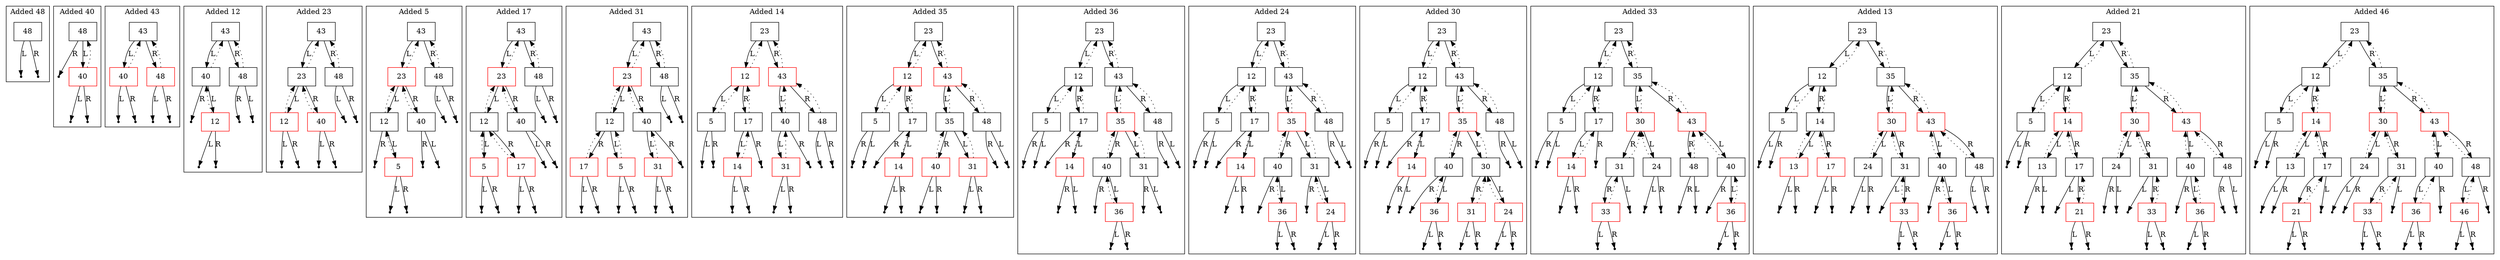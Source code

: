 digraph {
subgraph "cluster_Added 48_count_1"{
label ="Added 48";
"cluster_Added 48_count_1_data_48"[shape=record color=black label="{48}"];
"cluster_Added 48_count_1_data_48_leftNull" [label=Null shape=point color=black];
"cluster_Added 48_count_1_data_48_rightNull" [label=Null shape=point color=black];

"cluster_Added 48_count_1_data_48" -> "cluster_Added 48_count_1_data_48_leftNull"[label=L];
"cluster_Added 48_count_1_data_48" -> "cluster_Added 48_count_1_data_48_rightNull"[label=R];

}
subgraph "cluster_Added 40_count_2"{
label ="Added 40";
"cluster_Added 40_count_2_data_48"[shape=record color=black label="{48}"];
"cluster_Added 40_count_2_data_48_rightNull" [label=Null shape=point color=black];
"cluster_Added 40_count_2_data_40"[shape=record color=red label="{40}"];
"cluster_Added 40_count_2_data_40_leftNull" [label=Null shape=point color=black];
"cluster_Added 40_count_2_data_40_rightNull" [label=Null shape=point color=black];

"cluster_Added 40_count_2_data_48" -> "cluster_Added 40_count_2_data_40"[label=L];
"cluster_Added 40_count_2_data_48" -> "cluster_Added 40_count_2_data_48_rightNull"[label=R];
"cluster_Added 40_count_2_data_40" -> "cluster_Added 40_count_2_data_48"[style=dotted];
"cluster_Added 40_count_2_data_40" -> "cluster_Added 40_count_2_data_40_leftNull"[label=L];
"cluster_Added 40_count_2_data_40" -> "cluster_Added 40_count_2_data_40_rightNull"[label=R];

}
subgraph "cluster_Added 43_count_3"{
label ="Added 43";
"cluster_Added 43_count_3_data_43"[shape=record color=black label="{43}"];
"cluster_Added 43_count_3_data_40"[shape=record color=red label="{40}"];
"cluster_Added 43_count_3_data_40_leftNull" [label=Null shape=point color=black];
"cluster_Added 43_count_3_data_40_rightNull" [label=Null shape=point color=black];
"cluster_Added 43_count_3_data_48"[shape=record color=red label="{48}"];
"cluster_Added 43_count_3_data_48_leftNull" [label=Null shape=point color=black];
"cluster_Added 43_count_3_data_48_rightNull" [label=Null shape=point color=black];

"cluster_Added 43_count_3_data_43" -> "cluster_Added 43_count_3_data_40"[label=L];
"cluster_Added 43_count_3_data_43" -> "cluster_Added 43_count_3_data_48"[label=R];
"cluster_Added 43_count_3_data_40" -> "cluster_Added 43_count_3_data_43"[style=dotted];
"cluster_Added 43_count_3_data_40" -> "cluster_Added 43_count_3_data_40_leftNull"[label=L];
"cluster_Added 43_count_3_data_40" -> "cluster_Added 43_count_3_data_40_rightNull"[label=R];
"cluster_Added 43_count_3_data_48" -> "cluster_Added 43_count_3_data_43"[style=dotted];
"cluster_Added 43_count_3_data_48" -> "cluster_Added 43_count_3_data_48_leftNull"[label=L];
"cluster_Added 43_count_3_data_48" -> "cluster_Added 43_count_3_data_48_rightNull"[label=R];

}
subgraph "cluster_Added 12_count_4"{
label ="Added 12";
"cluster_Added 12_count_4_data_43"[shape=record color=black label="{43}"];
"cluster_Added 12_count_4_data_40"[shape=record color=black label="{40}"];
"cluster_Added 12_count_4_data_40_rightNull" [label=Null shape=point color=black];
"cluster_Added 12_count_4_data_12"[shape=record color=red label="{12}"];
"cluster_Added 12_count_4_data_12_leftNull" [label=Null shape=point color=black];
"cluster_Added 12_count_4_data_12_rightNull" [label=Null shape=point color=black];
"cluster_Added 12_count_4_data_48"[shape=record color=black label="{48}"];
"cluster_Added 12_count_4_data_48_leftNull" [label=Null shape=point color=black];
"cluster_Added 12_count_4_data_48_rightNull" [label=Null shape=point color=black];

"cluster_Added 12_count_4_data_43" -> "cluster_Added 12_count_4_data_40"[label=L];
"cluster_Added 12_count_4_data_43" -> "cluster_Added 12_count_4_data_48"[label=R];
"cluster_Added 12_count_4_data_40" -> "cluster_Added 12_count_4_data_43"[style=dotted];
"cluster_Added 12_count_4_data_40" -> "cluster_Added 12_count_4_data_12"[label=L];
"cluster_Added 12_count_4_data_40" -> "cluster_Added 12_count_4_data_40_rightNull"[label=R];
"cluster_Added 12_count_4_data_12" -> "cluster_Added 12_count_4_data_40"[style=dotted];
"cluster_Added 12_count_4_data_12" -> "cluster_Added 12_count_4_data_12_leftNull"[label=L];
"cluster_Added 12_count_4_data_12" -> "cluster_Added 12_count_4_data_12_rightNull"[label=R];
"cluster_Added 12_count_4_data_48" -> "cluster_Added 12_count_4_data_43"[style=dotted];
"cluster_Added 12_count_4_data_48" -> "cluster_Added 12_count_4_data_48_leftNull"[label=L];
"cluster_Added 12_count_4_data_48" -> "cluster_Added 12_count_4_data_48_rightNull"[label=R];

}
subgraph "cluster_Added 23_count_5"{
label ="Added 23";
"cluster_Added 23_count_5_data_43"[shape=record color=black label="{43}"];
"cluster_Added 23_count_5_data_23"[shape=record color=black label="{23}"];
"cluster_Added 23_count_5_data_12"[shape=record color=red label="{12}"];
"cluster_Added 23_count_5_data_12_leftNull" [label=Null shape=point color=black];
"cluster_Added 23_count_5_data_12_rightNull" [label=Null shape=point color=black];
"cluster_Added 23_count_5_data_40"[shape=record color=red label="{40}"];
"cluster_Added 23_count_5_data_40_leftNull" [label=Null shape=point color=black];
"cluster_Added 23_count_5_data_40_rightNull" [label=Null shape=point color=black];
"cluster_Added 23_count_5_data_48"[shape=record color=black label="{48}"];
"cluster_Added 23_count_5_data_48_leftNull" [label=Null shape=point color=black];
"cluster_Added 23_count_5_data_48_rightNull" [label=Null shape=point color=black];

"cluster_Added 23_count_5_data_43" -> "cluster_Added 23_count_5_data_23"[label=L];
"cluster_Added 23_count_5_data_43" -> "cluster_Added 23_count_5_data_48"[label=R];
"cluster_Added 23_count_5_data_23" -> "cluster_Added 23_count_5_data_43"[style=dotted];
"cluster_Added 23_count_5_data_23" -> "cluster_Added 23_count_5_data_12"[label=L];
"cluster_Added 23_count_5_data_23" -> "cluster_Added 23_count_5_data_40"[label=R];
"cluster_Added 23_count_5_data_12" -> "cluster_Added 23_count_5_data_23"[style=dotted];
"cluster_Added 23_count_5_data_12" -> "cluster_Added 23_count_5_data_12_leftNull"[label=L];
"cluster_Added 23_count_5_data_12" -> "cluster_Added 23_count_5_data_12_rightNull"[label=R];
"cluster_Added 23_count_5_data_40" -> "cluster_Added 23_count_5_data_23"[style=dotted];
"cluster_Added 23_count_5_data_40" -> "cluster_Added 23_count_5_data_40_leftNull"[label=L];
"cluster_Added 23_count_5_data_40" -> "cluster_Added 23_count_5_data_40_rightNull"[label=R];
"cluster_Added 23_count_5_data_48" -> "cluster_Added 23_count_5_data_43"[style=dotted];
"cluster_Added 23_count_5_data_48" -> "cluster_Added 23_count_5_data_48_leftNull"[label=L];
"cluster_Added 23_count_5_data_48" -> "cluster_Added 23_count_5_data_48_rightNull"[label=R];

}
subgraph "cluster_Added 5_count_6"{
label ="Added 5";
"cluster_Added 5_count_6_data_43"[shape=record color=black label="{43}"];
"cluster_Added 5_count_6_data_23"[shape=record color=red label="{23}"];
"cluster_Added 5_count_6_data_12"[shape=record color=black label="{12}"];
"cluster_Added 5_count_6_data_12_rightNull" [label=Null shape=point color=black];
"cluster_Added 5_count_6_data_5"[shape=record color=red label="{5}"];
"cluster_Added 5_count_6_data_5_leftNull" [label=Null shape=point color=black];
"cluster_Added 5_count_6_data_5_rightNull" [label=Null shape=point color=black];
"cluster_Added 5_count_6_data_40"[shape=record color=black label="{40}"];
"cluster_Added 5_count_6_data_40_leftNull" [label=Null shape=point color=black];
"cluster_Added 5_count_6_data_40_rightNull" [label=Null shape=point color=black];
"cluster_Added 5_count_6_data_48"[shape=record color=black label="{48}"];
"cluster_Added 5_count_6_data_48_leftNull" [label=Null shape=point color=black];
"cluster_Added 5_count_6_data_48_rightNull" [label=Null shape=point color=black];

"cluster_Added 5_count_6_data_43" -> "cluster_Added 5_count_6_data_23"[label=L];
"cluster_Added 5_count_6_data_43" -> "cluster_Added 5_count_6_data_48"[label=R];
"cluster_Added 5_count_6_data_23" -> "cluster_Added 5_count_6_data_43"[style=dotted];
"cluster_Added 5_count_6_data_23" -> "cluster_Added 5_count_6_data_12"[label=L];
"cluster_Added 5_count_6_data_23" -> "cluster_Added 5_count_6_data_40"[label=R];
"cluster_Added 5_count_6_data_12" -> "cluster_Added 5_count_6_data_23"[style=dotted];
"cluster_Added 5_count_6_data_12" -> "cluster_Added 5_count_6_data_5"[label=L];
"cluster_Added 5_count_6_data_12" -> "cluster_Added 5_count_6_data_12_rightNull"[label=R];
"cluster_Added 5_count_6_data_5" -> "cluster_Added 5_count_6_data_12"[style=dotted];
"cluster_Added 5_count_6_data_5" -> "cluster_Added 5_count_6_data_5_leftNull"[label=L];
"cluster_Added 5_count_6_data_5" -> "cluster_Added 5_count_6_data_5_rightNull"[label=R];
"cluster_Added 5_count_6_data_40" -> "cluster_Added 5_count_6_data_23"[style=dotted];
"cluster_Added 5_count_6_data_40" -> "cluster_Added 5_count_6_data_40_leftNull"[label=L];
"cluster_Added 5_count_6_data_40" -> "cluster_Added 5_count_6_data_40_rightNull"[label=R];
"cluster_Added 5_count_6_data_48" -> "cluster_Added 5_count_6_data_43"[style=dotted];
"cluster_Added 5_count_6_data_48" -> "cluster_Added 5_count_6_data_48_leftNull"[label=L];
"cluster_Added 5_count_6_data_48" -> "cluster_Added 5_count_6_data_48_rightNull"[label=R];

}
subgraph "cluster_Added 17_count_7"{
label ="Added 17";
"cluster_Added 17_count_7_data_43"[shape=record color=black label="{43}"];
"cluster_Added 17_count_7_data_23"[shape=record color=red label="{23}"];
"cluster_Added 17_count_7_data_12"[shape=record color=black label="{12}"];
"cluster_Added 17_count_7_data_5"[shape=record color=red label="{5}"];
"cluster_Added 17_count_7_data_5_leftNull" [label=Null shape=point color=black];
"cluster_Added 17_count_7_data_5_rightNull" [label=Null shape=point color=black];
"cluster_Added 17_count_7_data_17"[shape=record color=red label="{17}"];
"cluster_Added 17_count_7_data_17_leftNull" [label=Null shape=point color=black];
"cluster_Added 17_count_7_data_17_rightNull" [label=Null shape=point color=black];
"cluster_Added 17_count_7_data_40"[shape=record color=black label="{40}"];
"cluster_Added 17_count_7_data_40_leftNull" [label=Null shape=point color=black];
"cluster_Added 17_count_7_data_40_rightNull" [label=Null shape=point color=black];
"cluster_Added 17_count_7_data_48"[shape=record color=black label="{48}"];
"cluster_Added 17_count_7_data_48_leftNull" [label=Null shape=point color=black];
"cluster_Added 17_count_7_data_48_rightNull" [label=Null shape=point color=black];

"cluster_Added 17_count_7_data_43" -> "cluster_Added 17_count_7_data_23"[label=L];
"cluster_Added 17_count_7_data_43" -> "cluster_Added 17_count_7_data_48"[label=R];
"cluster_Added 17_count_7_data_23" -> "cluster_Added 17_count_7_data_43"[style=dotted];
"cluster_Added 17_count_7_data_23" -> "cluster_Added 17_count_7_data_12"[label=L];
"cluster_Added 17_count_7_data_23" -> "cluster_Added 17_count_7_data_40"[label=R];
"cluster_Added 17_count_7_data_12" -> "cluster_Added 17_count_7_data_23"[style=dotted];
"cluster_Added 17_count_7_data_12" -> "cluster_Added 17_count_7_data_5"[label=L];
"cluster_Added 17_count_7_data_12" -> "cluster_Added 17_count_7_data_17"[label=R];
"cluster_Added 17_count_7_data_5" -> "cluster_Added 17_count_7_data_12"[style=dotted];
"cluster_Added 17_count_7_data_5" -> "cluster_Added 17_count_7_data_5_leftNull"[label=L];
"cluster_Added 17_count_7_data_5" -> "cluster_Added 17_count_7_data_5_rightNull"[label=R];
"cluster_Added 17_count_7_data_17" -> "cluster_Added 17_count_7_data_12"[style=dotted];
"cluster_Added 17_count_7_data_17" -> "cluster_Added 17_count_7_data_17_leftNull"[label=L];
"cluster_Added 17_count_7_data_17" -> "cluster_Added 17_count_7_data_17_rightNull"[label=R];
"cluster_Added 17_count_7_data_40" -> "cluster_Added 17_count_7_data_23"[style=dotted];
"cluster_Added 17_count_7_data_40" -> "cluster_Added 17_count_7_data_40_leftNull"[label=L];
"cluster_Added 17_count_7_data_40" -> "cluster_Added 17_count_7_data_40_rightNull"[label=R];
"cluster_Added 17_count_7_data_48" -> "cluster_Added 17_count_7_data_43"[style=dotted];
"cluster_Added 17_count_7_data_48" -> "cluster_Added 17_count_7_data_48_leftNull"[label=L];
"cluster_Added 17_count_7_data_48" -> "cluster_Added 17_count_7_data_48_rightNull"[label=R];

}
subgraph "cluster_Added 31_count_8"{
label ="Added 31";
"cluster_Added 31_count_8_data_43"[shape=record color=black label="{43}"];
"cluster_Added 31_count_8_data_23"[shape=record color=red label="{23}"];
"cluster_Added 31_count_8_data_12"[shape=record color=black label="{12}"];
"cluster_Added 31_count_8_data_5"[shape=record color=red label="{5}"];
"cluster_Added 31_count_8_data_5_leftNull" [label=Null shape=point color=black];
"cluster_Added 31_count_8_data_5_rightNull" [label=Null shape=point color=black];
"cluster_Added 31_count_8_data_17"[shape=record color=red label="{17}"];
"cluster_Added 31_count_8_data_17_leftNull" [label=Null shape=point color=black];
"cluster_Added 31_count_8_data_17_rightNull" [label=Null shape=point color=black];
"cluster_Added 31_count_8_data_40"[shape=record color=black label="{40}"];
"cluster_Added 31_count_8_data_40_rightNull" [label=Null shape=point color=black];
"cluster_Added 31_count_8_data_31"[shape=record color=red label="{31}"];
"cluster_Added 31_count_8_data_31_leftNull" [label=Null shape=point color=black];
"cluster_Added 31_count_8_data_31_rightNull" [label=Null shape=point color=black];
"cluster_Added 31_count_8_data_48"[shape=record color=black label="{48}"];
"cluster_Added 31_count_8_data_48_leftNull" [label=Null shape=point color=black];
"cluster_Added 31_count_8_data_48_rightNull" [label=Null shape=point color=black];

"cluster_Added 31_count_8_data_43" -> "cluster_Added 31_count_8_data_23"[label=L];
"cluster_Added 31_count_8_data_43" -> "cluster_Added 31_count_8_data_48"[label=R];
"cluster_Added 31_count_8_data_23" -> "cluster_Added 31_count_8_data_43"[style=dotted];
"cluster_Added 31_count_8_data_23" -> "cluster_Added 31_count_8_data_12"[label=L];
"cluster_Added 31_count_8_data_23" -> "cluster_Added 31_count_8_data_40"[label=R];
"cluster_Added 31_count_8_data_12" -> "cluster_Added 31_count_8_data_23"[style=dotted];
"cluster_Added 31_count_8_data_12" -> "cluster_Added 31_count_8_data_5"[label=L];
"cluster_Added 31_count_8_data_12" -> "cluster_Added 31_count_8_data_17"[label=R];
"cluster_Added 31_count_8_data_5" -> "cluster_Added 31_count_8_data_12"[style=dotted];
"cluster_Added 31_count_8_data_5" -> "cluster_Added 31_count_8_data_5_leftNull"[label=L];
"cluster_Added 31_count_8_data_5" -> "cluster_Added 31_count_8_data_5_rightNull"[label=R];
"cluster_Added 31_count_8_data_17" -> "cluster_Added 31_count_8_data_12"[style=dotted];
"cluster_Added 31_count_8_data_17" -> "cluster_Added 31_count_8_data_17_leftNull"[label=L];
"cluster_Added 31_count_8_data_17" -> "cluster_Added 31_count_8_data_17_rightNull"[label=R];
"cluster_Added 31_count_8_data_40" -> "cluster_Added 31_count_8_data_23"[style=dotted];
"cluster_Added 31_count_8_data_40" -> "cluster_Added 31_count_8_data_31"[label=L];
"cluster_Added 31_count_8_data_40" -> "cluster_Added 31_count_8_data_40_rightNull"[label=R];
"cluster_Added 31_count_8_data_31" -> "cluster_Added 31_count_8_data_40"[style=dotted];
"cluster_Added 31_count_8_data_31" -> "cluster_Added 31_count_8_data_31_leftNull"[label=L];
"cluster_Added 31_count_8_data_31" -> "cluster_Added 31_count_8_data_31_rightNull"[label=R];
"cluster_Added 31_count_8_data_48" -> "cluster_Added 31_count_8_data_43"[style=dotted];
"cluster_Added 31_count_8_data_48" -> "cluster_Added 31_count_8_data_48_leftNull"[label=L];
"cluster_Added 31_count_8_data_48" -> "cluster_Added 31_count_8_data_48_rightNull"[label=R];

}
subgraph "cluster_Added 14_count_9"{
label ="Added 14";
"cluster_Added 14_count_9_data_23"[shape=record color=black label="{23}"];
"cluster_Added 14_count_9_data_12"[shape=record color=red label="{12}"];
"cluster_Added 14_count_9_data_5"[shape=record color=black label="{5}"];
"cluster_Added 14_count_9_data_5_leftNull" [label=Null shape=point color=black];
"cluster_Added 14_count_9_data_5_rightNull" [label=Null shape=point color=black];
"cluster_Added 14_count_9_data_17"[shape=record color=black label="{17}"];
"cluster_Added 14_count_9_data_17_rightNull" [label=Null shape=point color=black];
"cluster_Added 14_count_9_data_14"[shape=record color=red label="{14}"];
"cluster_Added 14_count_9_data_14_leftNull" [label=Null shape=point color=black];
"cluster_Added 14_count_9_data_14_rightNull" [label=Null shape=point color=black];
"cluster_Added 14_count_9_data_43"[shape=record color=red label="{43}"];
"cluster_Added 14_count_9_data_40"[shape=record color=black label="{40}"];
"cluster_Added 14_count_9_data_40_rightNull" [label=Null shape=point color=black];
"cluster_Added 14_count_9_data_31"[shape=record color=red label="{31}"];
"cluster_Added 14_count_9_data_31_leftNull" [label=Null shape=point color=black];
"cluster_Added 14_count_9_data_31_rightNull" [label=Null shape=point color=black];
"cluster_Added 14_count_9_data_48"[shape=record color=black label="{48}"];
"cluster_Added 14_count_9_data_48_leftNull" [label=Null shape=point color=black];
"cluster_Added 14_count_9_data_48_rightNull" [label=Null shape=point color=black];

"cluster_Added 14_count_9_data_23" -> "cluster_Added 14_count_9_data_12"[label=L];
"cluster_Added 14_count_9_data_23" -> "cluster_Added 14_count_9_data_43"[label=R];
"cluster_Added 14_count_9_data_12" -> "cluster_Added 14_count_9_data_23"[style=dotted];
"cluster_Added 14_count_9_data_12" -> "cluster_Added 14_count_9_data_5"[label=L];
"cluster_Added 14_count_9_data_12" -> "cluster_Added 14_count_9_data_17"[label=R];
"cluster_Added 14_count_9_data_5" -> "cluster_Added 14_count_9_data_12"[style=dotted];
"cluster_Added 14_count_9_data_5" -> "cluster_Added 14_count_9_data_5_leftNull"[label=L];
"cluster_Added 14_count_9_data_5" -> "cluster_Added 14_count_9_data_5_rightNull"[label=R];
"cluster_Added 14_count_9_data_17" -> "cluster_Added 14_count_9_data_12"[style=dotted];
"cluster_Added 14_count_9_data_17" -> "cluster_Added 14_count_9_data_14"[label=L];
"cluster_Added 14_count_9_data_17" -> "cluster_Added 14_count_9_data_17_rightNull"[label=R];
"cluster_Added 14_count_9_data_14" -> "cluster_Added 14_count_9_data_17"[style=dotted];
"cluster_Added 14_count_9_data_14" -> "cluster_Added 14_count_9_data_14_leftNull"[label=L];
"cluster_Added 14_count_9_data_14" -> "cluster_Added 14_count_9_data_14_rightNull"[label=R];
"cluster_Added 14_count_9_data_43" -> "cluster_Added 14_count_9_data_23"[style=dotted];
"cluster_Added 14_count_9_data_43" -> "cluster_Added 14_count_9_data_40"[label=L];
"cluster_Added 14_count_9_data_43" -> "cluster_Added 14_count_9_data_48"[label=R];
"cluster_Added 14_count_9_data_40" -> "cluster_Added 14_count_9_data_43"[style=dotted];
"cluster_Added 14_count_9_data_40" -> "cluster_Added 14_count_9_data_31"[label=L];
"cluster_Added 14_count_9_data_40" -> "cluster_Added 14_count_9_data_40_rightNull"[label=R];
"cluster_Added 14_count_9_data_31" -> "cluster_Added 14_count_9_data_40"[style=dotted];
"cluster_Added 14_count_9_data_31" -> "cluster_Added 14_count_9_data_31_leftNull"[label=L];
"cluster_Added 14_count_9_data_31" -> "cluster_Added 14_count_9_data_31_rightNull"[label=R];
"cluster_Added 14_count_9_data_48" -> "cluster_Added 14_count_9_data_43"[style=dotted];
"cluster_Added 14_count_9_data_48" -> "cluster_Added 14_count_9_data_48_leftNull"[label=L];
"cluster_Added 14_count_9_data_48" -> "cluster_Added 14_count_9_data_48_rightNull"[label=R];

}
subgraph "cluster_Added 35_count_10"{
label ="Added 35";
"cluster_Added 35_count_10_data_23"[shape=record color=black label="{23}"];
"cluster_Added 35_count_10_data_12"[shape=record color=red label="{12}"];
"cluster_Added 35_count_10_data_5"[shape=record color=black label="{5}"];
"cluster_Added 35_count_10_data_5_leftNull" [label=Null shape=point color=black];
"cluster_Added 35_count_10_data_5_rightNull" [label=Null shape=point color=black];
"cluster_Added 35_count_10_data_17"[shape=record color=black label="{17}"];
"cluster_Added 35_count_10_data_17_rightNull" [label=Null shape=point color=black];
"cluster_Added 35_count_10_data_14"[shape=record color=red label="{14}"];
"cluster_Added 35_count_10_data_14_leftNull" [label=Null shape=point color=black];
"cluster_Added 35_count_10_data_14_rightNull" [label=Null shape=point color=black];
"cluster_Added 35_count_10_data_43"[shape=record color=red label="{43}"];
"cluster_Added 35_count_10_data_35"[shape=record color=black label="{35}"];
"cluster_Added 35_count_10_data_31"[shape=record color=red label="{31}"];
"cluster_Added 35_count_10_data_31_leftNull" [label=Null shape=point color=black];
"cluster_Added 35_count_10_data_31_rightNull" [label=Null shape=point color=black];
"cluster_Added 35_count_10_data_40"[shape=record color=red label="{40}"];
"cluster_Added 35_count_10_data_40_leftNull" [label=Null shape=point color=black];
"cluster_Added 35_count_10_data_40_rightNull" [label=Null shape=point color=black];
"cluster_Added 35_count_10_data_48"[shape=record color=black label="{48}"];
"cluster_Added 35_count_10_data_48_leftNull" [label=Null shape=point color=black];
"cluster_Added 35_count_10_data_48_rightNull" [label=Null shape=point color=black];

"cluster_Added 35_count_10_data_23" -> "cluster_Added 35_count_10_data_12"[label=L];
"cluster_Added 35_count_10_data_23" -> "cluster_Added 35_count_10_data_43"[label=R];
"cluster_Added 35_count_10_data_12" -> "cluster_Added 35_count_10_data_23"[style=dotted];
"cluster_Added 35_count_10_data_12" -> "cluster_Added 35_count_10_data_5"[label=L];
"cluster_Added 35_count_10_data_12" -> "cluster_Added 35_count_10_data_17"[label=R];
"cluster_Added 35_count_10_data_5" -> "cluster_Added 35_count_10_data_12"[style=dotted];
"cluster_Added 35_count_10_data_5" -> "cluster_Added 35_count_10_data_5_leftNull"[label=L];
"cluster_Added 35_count_10_data_5" -> "cluster_Added 35_count_10_data_5_rightNull"[label=R];
"cluster_Added 35_count_10_data_17" -> "cluster_Added 35_count_10_data_12"[style=dotted];
"cluster_Added 35_count_10_data_17" -> "cluster_Added 35_count_10_data_14"[label=L];
"cluster_Added 35_count_10_data_17" -> "cluster_Added 35_count_10_data_17_rightNull"[label=R];
"cluster_Added 35_count_10_data_14" -> "cluster_Added 35_count_10_data_17"[style=dotted];
"cluster_Added 35_count_10_data_14" -> "cluster_Added 35_count_10_data_14_leftNull"[label=L];
"cluster_Added 35_count_10_data_14" -> "cluster_Added 35_count_10_data_14_rightNull"[label=R];
"cluster_Added 35_count_10_data_43" -> "cluster_Added 35_count_10_data_23"[style=dotted];
"cluster_Added 35_count_10_data_43" -> "cluster_Added 35_count_10_data_35"[label=L];
"cluster_Added 35_count_10_data_43" -> "cluster_Added 35_count_10_data_48"[label=R];
"cluster_Added 35_count_10_data_35" -> "cluster_Added 35_count_10_data_43"[style=dotted];
"cluster_Added 35_count_10_data_35" -> "cluster_Added 35_count_10_data_31"[label=L];
"cluster_Added 35_count_10_data_35" -> "cluster_Added 35_count_10_data_40"[label=R];
"cluster_Added 35_count_10_data_31" -> "cluster_Added 35_count_10_data_35"[style=dotted];
"cluster_Added 35_count_10_data_31" -> "cluster_Added 35_count_10_data_31_leftNull"[label=L];
"cluster_Added 35_count_10_data_31" -> "cluster_Added 35_count_10_data_31_rightNull"[label=R];
"cluster_Added 35_count_10_data_40" -> "cluster_Added 35_count_10_data_35"[style=dotted];
"cluster_Added 35_count_10_data_40" -> "cluster_Added 35_count_10_data_40_leftNull"[label=L];
"cluster_Added 35_count_10_data_40" -> "cluster_Added 35_count_10_data_40_rightNull"[label=R];
"cluster_Added 35_count_10_data_48" -> "cluster_Added 35_count_10_data_43"[style=dotted];
"cluster_Added 35_count_10_data_48" -> "cluster_Added 35_count_10_data_48_leftNull"[label=L];
"cluster_Added 35_count_10_data_48" -> "cluster_Added 35_count_10_data_48_rightNull"[label=R];

}
subgraph "cluster_Added 36_count_11"{
label ="Added 36";
"cluster_Added 36_count_11_data_23"[shape=record color=black label="{23}"];
"cluster_Added 36_count_11_data_12"[shape=record color=black label="{12}"];
"cluster_Added 36_count_11_data_5"[shape=record color=black label="{5}"];
"cluster_Added 36_count_11_data_5_leftNull" [label=Null shape=point color=black];
"cluster_Added 36_count_11_data_5_rightNull" [label=Null shape=point color=black];
"cluster_Added 36_count_11_data_17"[shape=record color=black label="{17}"];
"cluster_Added 36_count_11_data_17_rightNull" [label=Null shape=point color=black];
"cluster_Added 36_count_11_data_14"[shape=record color=red label="{14}"];
"cluster_Added 36_count_11_data_14_leftNull" [label=Null shape=point color=black];
"cluster_Added 36_count_11_data_14_rightNull" [label=Null shape=point color=black];
"cluster_Added 36_count_11_data_43"[shape=record color=black label="{43}"];
"cluster_Added 36_count_11_data_35"[shape=record color=red label="{35}"];
"cluster_Added 36_count_11_data_31"[shape=record color=black label="{31}"];
"cluster_Added 36_count_11_data_31_leftNull" [label=Null shape=point color=black];
"cluster_Added 36_count_11_data_31_rightNull" [label=Null shape=point color=black];
"cluster_Added 36_count_11_data_40"[shape=record color=black label="{40}"];
"cluster_Added 36_count_11_data_40_rightNull" [label=Null shape=point color=black];
"cluster_Added 36_count_11_data_36"[shape=record color=red label="{36}"];
"cluster_Added 36_count_11_data_36_leftNull" [label=Null shape=point color=black];
"cluster_Added 36_count_11_data_36_rightNull" [label=Null shape=point color=black];
"cluster_Added 36_count_11_data_48"[shape=record color=black label="{48}"];
"cluster_Added 36_count_11_data_48_leftNull" [label=Null shape=point color=black];
"cluster_Added 36_count_11_data_48_rightNull" [label=Null shape=point color=black];

"cluster_Added 36_count_11_data_23" -> "cluster_Added 36_count_11_data_12"[label=L];
"cluster_Added 36_count_11_data_23" -> "cluster_Added 36_count_11_data_43"[label=R];
"cluster_Added 36_count_11_data_12" -> "cluster_Added 36_count_11_data_23"[style=dotted];
"cluster_Added 36_count_11_data_12" -> "cluster_Added 36_count_11_data_5"[label=L];
"cluster_Added 36_count_11_data_12" -> "cluster_Added 36_count_11_data_17"[label=R];
"cluster_Added 36_count_11_data_5" -> "cluster_Added 36_count_11_data_12"[style=dotted];
"cluster_Added 36_count_11_data_5" -> "cluster_Added 36_count_11_data_5_leftNull"[label=L];
"cluster_Added 36_count_11_data_5" -> "cluster_Added 36_count_11_data_5_rightNull"[label=R];
"cluster_Added 36_count_11_data_17" -> "cluster_Added 36_count_11_data_12"[style=dotted];
"cluster_Added 36_count_11_data_17" -> "cluster_Added 36_count_11_data_14"[label=L];
"cluster_Added 36_count_11_data_17" -> "cluster_Added 36_count_11_data_17_rightNull"[label=R];
"cluster_Added 36_count_11_data_14" -> "cluster_Added 36_count_11_data_17"[style=dotted];
"cluster_Added 36_count_11_data_14" -> "cluster_Added 36_count_11_data_14_leftNull"[label=L];
"cluster_Added 36_count_11_data_14" -> "cluster_Added 36_count_11_data_14_rightNull"[label=R];
"cluster_Added 36_count_11_data_43" -> "cluster_Added 36_count_11_data_23"[style=dotted];
"cluster_Added 36_count_11_data_43" -> "cluster_Added 36_count_11_data_35"[label=L];
"cluster_Added 36_count_11_data_43" -> "cluster_Added 36_count_11_data_48"[label=R];
"cluster_Added 36_count_11_data_35" -> "cluster_Added 36_count_11_data_43"[style=dotted];
"cluster_Added 36_count_11_data_35" -> "cluster_Added 36_count_11_data_31"[label=L];
"cluster_Added 36_count_11_data_35" -> "cluster_Added 36_count_11_data_40"[label=R];
"cluster_Added 36_count_11_data_31" -> "cluster_Added 36_count_11_data_35"[style=dotted];
"cluster_Added 36_count_11_data_31" -> "cluster_Added 36_count_11_data_31_leftNull"[label=L];
"cluster_Added 36_count_11_data_31" -> "cluster_Added 36_count_11_data_31_rightNull"[label=R];
"cluster_Added 36_count_11_data_40" -> "cluster_Added 36_count_11_data_35"[style=dotted];
"cluster_Added 36_count_11_data_40" -> "cluster_Added 36_count_11_data_36"[label=L];
"cluster_Added 36_count_11_data_40" -> "cluster_Added 36_count_11_data_40_rightNull"[label=R];
"cluster_Added 36_count_11_data_36" -> "cluster_Added 36_count_11_data_40"[style=dotted];
"cluster_Added 36_count_11_data_36" -> "cluster_Added 36_count_11_data_36_leftNull"[label=L];
"cluster_Added 36_count_11_data_36" -> "cluster_Added 36_count_11_data_36_rightNull"[label=R];
"cluster_Added 36_count_11_data_48" -> "cluster_Added 36_count_11_data_43"[style=dotted];
"cluster_Added 36_count_11_data_48" -> "cluster_Added 36_count_11_data_48_leftNull"[label=L];
"cluster_Added 36_count_11_data_48" -> "cluster_Added 36_count_11_data_48_rightNull"[label=R];

}
subgraph "cluster_Added 24_count_12"{
label ="Added 24";
"cluster_Added 24_count_12_data_23"[shape=record color=black label="{23}"];
"cluster_Added 24_count_12_data_12"[shape=record color=black label="{12}"];
"cluster_Added 24_count_12_data_5"[shape=record color=black label="{5}"];
"cluster_Added 24_count_12_data_5_leftNull" [label=Null shape=point color=black];
"cluster_Added 24_count_12_data_5_rightNull" [label=Null shape=point color=black];
"cluster_Added 24_count_12_data_17"[shape=record color=black label="{17}"];
"cluster_Added 24_count_12_data_17_rightNull" [label=Null shape=point color=black];
"cluster_Added 24_count_12_data_14"[shape=record color=red label="{14}"];
"cluster_Added 24_count_12_data_14_leftNull" [label=Null shape=point color=black];
"cluster_Added 24_count_12_data_14_rightNull" [label=Null shape=point color=black];
"cluster_Added 24_count_12_data_43"[shape=record color=black label="{43}"];
"cluster_Added 24_count_12_data_35"[shape=record color=red label="{35}"];
"cluster_Added 24_count_12_data_31"[shape=record color=black label="{31}"];
"cluster_Added 24_count_12_data_31_rightNull" [label=Null shape=point color=black];
"cluster_Added 24_count_12_data_24"[shape=record color=red label="{24}"];
"cluster_Added 24_count_12_data_24_leftNull" [label=Null shape=point color=black];
"cluster_Added 24_count_12_data_24_rightNull" [label=Null shape=point color=black];
"cluster_Added 24_count_12_data_40"[shape=record color=black label="{40}"];
"cluster_Added 24_count_12_data_40_rightNull" [label=Null shape=point color=black];
"cluster_Added 24_count_12_data_36"[shape=record color=red label="{36}"];
"cluster_Added 24_count_12_data_36_leftNull" [label=Null shape=point color=black];
"cluster_Added 24_count_12_data_36_rightNull" [label=Null shape=point color=black];
"cluster_Added 24_count_12_data_48"[shape=record color=black label="{48}"];
"cluster_Added 24_count_12_data_48_leftNull" [label=Null shape=point color=black];
"cluster_Added 24_count_12_data_48_rightNull" [label=Null shape=point color=black];

"cluster_Added 24_count_12_data_23" -> "cluster_Added 24_count_12_data_12"[label=L];
"cluster_Added 24_count_12_data_23" -> "cluster_Added 24_count_12_data_43"[label=R];
"cluster_Added 24_count_12_data_12" -> "cluster_Added 24_count_12_data_23"[style=dotted];
"cluster_Added 24_count_12_data_12" -> "cluster_Added 24_count_12_data_5"[label=L];
"cluster_Added 24_count_12_data_12" -> "cluster_Added 24_count_12_data_17"[label=R];
"cluster_Added 24_count_12_data_5" -> "cluster_Added 24_count_12_data_12"[style=dotted];
"cluster_Added 24_count_12_data_5" -> "cluster_Added 24_count_12_data_5_leftNull"[label=L];
"cluster_Added 24_count_12_data_5" -> "cluster_Added 24_count_12_data_5_rightNull"[label=R];
"cluster_Added 24_count_12_data_17" -> "cluster_Added 24_count_12_data_12"[style=dotted];
"cluster_Added 24_count_12_data_17" -> "cluster_Added 24_count_12_data_14"[label=L];
"cluster_Added 24_count_12_data_17" -> "cluster_Added 24_count_12_data_17_rightNull"[label=R];
"cluster_Added 24_count_12_data_14" -> "cluster_Added 24_count_12_data_17"[style=dotted];
"cluster_Added 24_count_12_data_14" -> "cluster_Added 24_count_12_data_14_leftNull"[label=L];
"cluster_Added 24_count_12_data_14" -> "cluster_Added 24_count_12_data_14_rightNull"[label=R];
"cluster_Added 24_count_12_data_43" -> "cluster_Added 24_count_12_data_23"[style=dotted];
"cluster_Added 24_count_12_data_43" -> "cluster_Added 24_count_12_data_35"[label=L];
"cluster_Added 24_count_12_data_43" -> "cluster_Added 24_count_12_data_48"[label=R];
"cluster_Added 24_count_12_data_35" -> "cluster_Added 24_count_12_data_43"[style=dotted];
"cluster_Added 24_count_12_data_35" -> "cluster_Added 24_count_12_data_31"[label=L];
"cluster_Added 24_count_12_data_35" -> "cluster_Added 24_count_12_data_40"[label=R];
"cluster_Added 24_count_12_data_31" -> "cluster_Added 24_count_12_data_35"[style=dotted];
"cluster_Added 24_count_12_data_31" -> "cluster_Added 24_count_12_data_24"[label=L];
"cluster_Added 24_count_12_data_31" -> "cluster_Added 24_count_12_data_31_rightNull"[label=R];
"cluster_Added 24_count_12_data_24" -> "cluster_Added 24_count_12_data_31"[style=dotted];
"cluster_Added 24_count_12_data_24" -> "cluster_Added 24_count_12_data_24_leftNull"[label=L];
"cluster_Added 24_count_12_data_24" -> "cluster_Added 24_count_12_data_24_rightNull"[label=R];
"cluster_Added 24_count_12_data_40" -> "cluster_Added 24_count_12_data_35"[style=dotted];
"cluster_Added 24_count_12_data_40" -> "cluster_Added 24_count_12_data_36"[label=L];
"cluster_Added 24_count_12_data_40" -> "cluster_Added 24_count_12_data_40_rightNull"[label=R];
"cluster_Added 24_count_12_data_36" -> "cluster_Added 24_count_12_data_40"[style=dotted];
"cluster_Added 24_count_12_data_36" -> "cluster_Added 24_count_12_data_36_leftNull"[label=L];
"cluster_Added 24_count_12_data_36" -> "cluster_Added 24_count_12_data_36_rightNull"[label=R];
"cluster_Added 24_count_12_data_48" -> "cluster_Added 24_count_12_data_43"[style=dotted];
"cluster_Added 24_count_12_data_48" -> "cluster_Added 24_count_12_data_48_leftNull"[label=L];
"cluster_Added 24_count_12_data_48" -> "cluster_Added 24_count_12_data_48_rightNull"[label=R];

}
subgraph "cluster_Added 30_count_13"{
label ="Added 30";
"cluster_Added 30_count_13_data_23"[shape=record color=black label="{23}"];
"cluster_Added 30_count_13_data_12"[shape=record color=black label="{12}"];
"cluster_Added 30_count_13_data_5"[shape=record color=black label="{5}"];
"cluster_Added 30_count_13_data_5_leftNull" [label=Null shape=point color=black];
"cluster_Added 30_count_13_data_5_rightNull" [label=Null shape=point color=black];
"cluster_Added 30_count_13_data_17"[shape=record color=black label="{17}"];
"cluster_Added 30_count_13_data_17_rightNull" [label=Null shape=point color=black];
"cluster_Added 30_count_13_data_14"[shape=record color=red label="{14}"];
"cluster_Added 30_count_13_data_14_leftNull" [label=Null shape=point color=black];
"cluster_Added 30_count_13_data_14_rightNull" [label=Null shape=point color=black];
"cluster_Added 30_count_13_data_43"[shape=record color=black label="{43}"];
"cluster_Added 30_count_13_data_35"[shape=record color=red label="{35}"];
"cluster_Added 30_count_13_data_30"[shape=record color=black label="{30}"];
"cluster_Added 30_count_13_data_24"[shape=record color=red label="{24}"];
"cluster_Added 30_count_13_data_24_leftNull" [label=Null shape=point color=black];
"cluster_Added 30_count_13_data_24_rightNull" [label=Null shape=point color=black];
"cluster_Added 30_count_13_data_31"[shape=record color=red label="{31}"];
"cluster_Added 30_count_13_data_31_leftNull" [label=Null shape=point color=black];
"cluster_Added 30_count_13_data_31_rightNull" [label=Null shape=point color=black];
"cluster_Added 30_count_13_data_40"[shape=record color=black label="{40}"];
"cluster_Added 30_count_13_data_40_rightNull" [label=Null shape=point color=black];
"cluster_Added 30_count_13_data_36"[shape=record color=red label="{36}"];
"cluster_Added 30_count_13_data_36_leftNull" [label=Null shape=point color=black];
"cluster_Added 30_count_13_data_36_rightNull" [label=Null shape=point color=black];
"cluster_Added 30_count_13_data_48"[shape=record color=black label="{48}"];
"cluster_Added 30_count_13_data_48_leftNull" [label=Null shape=point color=black];
"cluster_Added 30_count_13_data_48_rightNull" [label=Null shape=point color=black];

"cluster_Added 30_count_13_data_23" -> "cluster_Added 30_count_13_data_12"[label=L];
"cluster_Added 30_count_13_data_23" -> "cluster_Added 30_count_13_data_43"[label=R];
"cluster_Added 30_count_13_data_12" -> "cluster_Added 30_count_13_data_23"[style=dotted];
"cluster_Added 30_count_13_data_12" -> "cluster_Added 30_count_13_data_5"[label=L];
"cluster_Added 30_count_13_data_12" -> "cluster_Added 30_count_13_data_17"[label=R];
"cluster_Added 30_count_13_data_5" -> "cluster_Added 30_count_13_data_12"[style=dotted];
"cluster_Added 30_count_13_data_5" -> "cluster_Added 30_count_13_data_5_leftNull"[label=L];
"cluster_Added 30_count_13_data_5" -> "cluster_Added 30_count_13_data_5_rightNull"[label=R];
"cluster_Added 30_count_13_data_17" -> "cluster_Added 30_count_13_data_12"[style=dotted];
"cluster_Added 30_count_13_data_17" -> "cluster_Added 30_count_13_data_14"[label=L];
"cluster_Added 30_count_13_data_17" -> "cluster_Added 30_count_13_data_17_rightNull"[label=R];
"cluster_Added 30_count_13_data_14" -> "cluster_Added 30_count_13_data_17"[style=dotted];
"cluster_Added 30_count_13_data_14" -> "cluster_Added 30_count_13_data_14_leftNull"[label=L];
"cluster_Added 30_count_13_data_14" -> "cluster_Added 30_count_13_data_14_rightNull"[label=R];
"cluster_Added 30_count_13_data_43" -> "cluster_Added 30_count_13_data_23"[style=dotted];
"cluster_Added 30_count_13_data_43" -> "cluster_Added 30_count_13_data_35"[label=L];
"cluster_Added 30_count_13_data_43" -> "cluster_Added 30_count_13_data_48"[label=R];
"cluster_Added 30_count_13_data_35" -> "cluster_Added 30_count_13_data_43"[style=dotted];
"cluster_Added 30_count_13_data_35" -> "cluster_Added 30_count_13_data_30"[label=L];
"cluster_Added 30_count_13_data_35" -> "cluster_Added 30_count_13_data_40"[label=R];
"cluster_Added 30_count_13_data_30" -> "cluster_Added 30_count_13_data_35"[style=dotted];
"cluster_Added 30_count_13_data_30" -> "cluster_Added 30_count_13_data_24"[label=L];
"cluster_Added 30_count_13_data_30" -> "cluster_Added 30_count_13_data_31"[label=R];
"cluster_Added 30_count_13_data_24" -> "cluster_Added 30_count_13_data_30"[style=dotted];
"cluster_Added 30_count_13_data_24" -> "cluster_Added 30_count_13_data_24_leftNull"[label=L];
"cluster_Added 30_count_13_data_24" -> "cluster_Added 30_count_13_data_24_rightNull"[label=R];
"cluster_Added 30_count_13_data_31" -> "cluster_Added 30_count_13_data_30"[style=dotted];
"cluster_Added 30_count_13_data_31" -> "cluster_Added 30_count_13_data_31_leftNull"[label=L];
"cluster_Added 30_count_13_data_31" -> "cluster_Added 30_count_13_data_31_rightNull"[label=R];
"cluster_Added 30_count_13_data_40" -> "cluster_Added 30_count_13_data_35"[style=dotted];
"cluster_Added 30_count_13_data_40" -> "cluster_Added 30_count_13_data_36"[label=L];
"cluster_Added 30_count_13_data_40" -> "cluster_Added 30_count_13_data_40_rightNull"[label=R];
"cluster_Added 30_count_13_data_36" -> "cluster_Added 30_count_13_data_40"[style=dotted];
"cluster_Added 30_count_13_data_36" -> "cluster_Added 30_count_13_data_36_leftNull"[label=L];
"cluster_Added 30_count_13_data_36" -> "cluster_Added 30_count_13_data_36_rightNull"[label=R];
"cluster_Added 30_count_13_data_48" -> "cluster_Added 30_count_13_data_43"[style=dotted];
"cluster_Added 30_count_13_data_48" -> "cluster_Added 30_count_13_data_48_leftNull"[label=L];
"cluster_Added 30_count_13_data_48" -> "cluster_Added 30_count_13_data_48_rightNull"[label=R];

}
subgraph "cluster_Added 33_count_14"{
label ="Added 33";
"cluster_Added 33_count_14_data_23"[shape=record color=black label="{23}"];
"cluster_Added 33_count_14_data_12"[shape=record color=black label="{12}"];
"cluster_Added 33_count_14_data_5"[shape=record color=black label="{5}"];
"cluster_Added 33_count_14_data_5_leftNull" [label=Null shape=point color=black];
"cluster_Added 33_count_14_data_5_rightNull" [label=Null shape=point color=black];
"cluster_Added 33_count_14_data_17"[shape=record color=black label="{17}"];
"cluster_Added 33_count_14_data_17_rightNull" [label=Null shape=point color=black];
"cluster_Added 33_count_14_data_14"[shape=record color=red label="{14}"];
"cluster_Added 33_count_14_data_14_leftNull" [label=Null shape=point color=black];
"cluster_Added 33_count_14_data_14_rightNull" [label=Null shape=point color=black];
"cluster_Added 33_count_14_data_35"[shape=record color=black label="{35}"];
"cluster_Added 33_count_14_data_30"[shape=record color=red label="{30}"];
"cluster_Added 33_count_14_data_24"[shape=record color=black label="{24}"];
"cluster_Added 33_count_14_data_24_leftNull" [label=Null shape=point color=black];
"cluster_Added 33_count_14_data_24_rightNull" [label=Null shape=point color=black];
"cluster_Added 33_count_14_data_31"[shape=record color=black label="{31}"];
"cluster_Added 33_count_14_data_31_leftNull" [label=Null shape=point color=black];
"cluster_Added 33_count_14_data_33"[shape=record color=red label="{33}"];
"cluster_Added 33_count_14_data_33_leftNull" [label=Null shape=point color=black];
"cluster_Added 33_count_14_data_33_rightNull" [label=Null shape=point color=black];
"cluster_Added 33_count_14_data_43"[shape=record color=red label="{43}"];
"cluster_Added 33_count_14_data_40"[shape=record color=black label="{40}"];
"cluster_Added 33_count_14_data_40_rightNull" [label=Null shape=point color=black];
"cluster_Added 33_count_14_data_36"[shape=record color=red label="{36}"];
"cluster_Added 33_count_14_data_36_leftNull" [label=Null shape=point color=black];
"cluster_Added 33_count_14_data_36_rightNull" [label=Null shape=point color=black];
"cluster_Added 33_count_14_data_48"[shape=record color=black label="{48}"];
"cluster_Added 33_count_14_data_48_leftNull" [label=Null shape=point color=black];
"cluster_Added 33_count_14_data_48_rightNull" [label=Null shape=point color=black];

"cluster_Added 33_count_14_data_23" -> "cluster_Added 33_count_14_data_12"[label=L];
"cluster_Added 33_count_14_data_23" -> "cluster_Added 33_count_14_data_35"[label=R];
"cluster_Added 33_count_14_data_12" -> "cluster_Added 33_count_14_data_23"[style=dotted];
"cluster_Added 33_count_14_data_12" -> "cluster_Added 33_count_14_data_5"[label=L];
"cluster_Added 33_count_14_data_12" -> "cluster_Added 33_count_14_data_17"[label=R];
"cluster_Added 33_count_14_data_5" -> "cluster_Added 33_count_14_data_12"[style=dotted];
"cluster_Added 33_count_14_data_5" -> "cluster_Added 33_count_14_data_5_leftNull"[label=L];
"cluster_Added 33_count_14_data_5" -> "cluster_Added 33_count_14_data_5_rightNull"[label=R];
"cluster_Added 33_count_14_data_17" -> "cluster_Added 33_count_14_data_12"[style=dotted];
"cluster_Added 33_count_14_data_17" -> "cluster_Added 33_count_14_data_14"[label=L];
"cluster_Added 33_count_14_data_17" -> "cluster_Added 33_count_14_data_17_rightNull"[label=R];
"cluster_Added 33_count_14_data_14" -> "cluster_Added 33_count_14_data_17"[style=dotted];
"cluster_Added 33_count_14_data_14" -> "cluster_Added 33_count_14_data_14_leftNull"[label=L];
"cluster_Added 33_count_14_data_14" -> "cluster_Added 33_count_14_data_14_rightNull"[label=R];
"cluster_Added 33_count_14_data_35" -> "cluster_Added 33_count_14_data_23"[style=dotted];
"cluster_Added 33_count_14_data_35" -> "cluster_Added 33_count_14_data_30"[label=L];
"cluster_Added 33_count_14_data_35" -> "cluster_Added 33_count_14_data_43"[label=R];
"cluster_Added 33_count_14_data_30" -> "cluster_Added 33_count_14_data_35"[style=dotted];
"cluster_Added 33_count_14_data_30" -> "cluster_Added 33_count_14_data_24"[label=L];
"cluster_Added 33_count_14_data_30" -> "cluster_Added 33_count_14_data_31"[label=R];
"cluster_Added 33_count_14_data_24" -> "cluster_Added 33_count_14_data_30"[style=dotted];
"cluster_Added 33_count_14_data_24" -> "cluster_Added 33_count_14_data_24_leftNull"[label=L];
"cluster_Added 33_count_14_data_24" -> "cluster_Added 33_count_14_data_24_rightNull"[label=R];
"cluster_Added 33_count_14_data_31" -> "cluster_Added 33_count_14_data_30"[style=dotted];
"cluster_Added 33_count_14_data_31" -> "cluster_Added 33_count_14_data_31_leftNull"[label=L];
"cluster_Added 33_count_14_data_31" -> "cluster_Added 33_count_14_data_33"[label=R];
"cluster_Added 33_count_14_data_33" -> "cluster_Added 33_count_14_data_31"[style=dotted];
"cluster_Added 33_count_14_data_33" -> "cluster_Added 33_count_14_data_33_leftNull"[label=L];
"cluster_Added 33_count_14_data_33" -> "cluster_Added 33_count_14_data_33_rightNull"[label=R];
"cluster_Added 33_count_14_data_43" -> "cluster_Added 33_count_14_data_35"[style=dotted];
"cluster_Added 33_count_14_data_43" -> "cluster_Added 33_count_14_data_40"[label=L];
"cluster_Added 33_count_14_data_43" -> "cluster_Added 33_count_14_data_48"[label=R];
"cluster_Added 33_count_14_data_40" -> "cluster_Added 33_count_14_data_43"[style=dotted];
"cluster_Added 33_count_14_data_40" -> "cluster_Added 33_count_14_data_36"[label=L];
"cluster_Added 33_count_14_data_40" -> "cluster_Added 33_count_14_data_40_rightNull"[label=R];
"cluster_Added 33_count_14_data_36" -> "cluster_Added 33_count_14_data_40"[style=dotted];
"cluster_Added 33_count_14_data_36" -> "cluster_Added 33_count_14_data_36_leftNull"[label=L];
"cluster_Added 33_count_14_data_36" -> "cluster_Added 33_count_14_data_36_rightNull"[label=R];
"cluster_Added 33_count_14_data_48" -> "cluster_Added 33_count_14_data_43"[style=dotted];
"cluster_Added 33_count_14_data_48" -> "cluster_Added 33_count_14_data_48_leftNull"[label=L];
"cluster_Added 33_count_14_data_48" -> "cluster_Added 33_count_14_data_48_rightNull"[label=R];

}
subgraph "cluster_Added 13_count_15"{
label ="Added 13";
"cluster_Added 13_count_15_data_23"[shape=record color=black label="{23}"];
"cluster_Added 13_count_15_data_12"[shape=record color=black label="{12}"];
"cluster_Added 13_count_15_data_5"[shape=record color=black label="{5}"];
"cluster_Added 13_count_15_data_5_leftNull" [label=Null shape=point color=black];
"cluster_Added 13_count_15_data_5_rightNull" [label=Null shape=point color=black];
"cluster_Added 13_count_15_data_14"[shape=record color=black label="{14}"];
"cluster_Added 13_count_15_data_13"[shape=record color=red label="{13}"];
"cluster_Added 13_count_15_data_13_leftNull" [label=Null shape=point color=black];
"cluster_Added 13_count_15_data_13_rightNull" [label=Null shape=point color=black];
"cluster_Added 13_count_15_data_17"[shape=record color=red label="{17}"];
"cluster_Added 13_count_15_data_17_leftNull" [label=Null shape=point color=black];
"cluster_Added 13_count_15_data_17_rightNull" [label=Null shape=point color=black];
"cluster_Added 13_count_15_data_35"[shape=record color=black label="{35}"];
"cluster_Added 13_count_15_data_30"[shape=record color=red label="{30}"];
"cluster_Added 13_count_15_data_24"[shape=record color=black label="{24}"];
"cluster_Added 13_count_15_data_24_leftNull" [label=Null shape=point color=black];
"cluster_Added 13_count_15_data_24_rightNull" [label=Null shape=point color=black];
"cluster_Added 13_count_15_data_31"[shape=record color=black label="{31}"];
"cluster_Added 13_count_15_data_31_leftNull" [label=Null shape=point color=black];
"cluster_Added 13_count_15_data_33"[shape=record color=red label="{33}"];
"cluster_Added 13_count_15_data_33_leftNull" [label=Null shape=point color=black];
"cluster_Added 13_count_15_data_33_rightNull" [label=Null shape=point color=black];
"cluster_Added 13_count_15_data_43"[shape=record color=red label="{43}"];
"cluster_Added 13_count_15_data_40"[shape=record color=black label="{40}"];
"cluster_Added 13_count_15_data_40_rightNull" [label=Null shape=point color=black];
"cluster_Added 13_count_15_data_36"[shape=record color=red label="{36}"];
"cluster_Added 13_count_15_data_36_leftNull" [label=Null shape=point color=black];
"cluster_Added 13_count_15_data_36_rightNull" [label=Null shape=point color=black];
"cluster_Added 13_count_15_data_48"[shape=record color=black label="{48}"];
"cluster_Added 13_count_15_data_48_leftNull" [label=Null shape=point color=black];
"cluster_Added 13_count_15_data_48_rightNull" [label=Null shape=point color=black];

"cluster_Added 13_count_15_data_23" -> "cluster_Added 13_count_15_data_12"[label=L];
"cluster_Added 13_count_15_data_23" -> "cluster_Added 13_count_15_data_35"[label=R];
"cluster_Added 13_count_15_data_12" -> "cluster_Added 13_count_15_data_23"[style=dotted];
"cluster_Added 13_count_15_data_12" -> "cluster_Added 13_count_15_data_5"[label=L];
"cluster_Added 13_count_15_data_12" -> "cluster_Added 13_count_15_data_14"[label=R];
"cluster_Added 13_count_15_data_5" -> "cluster_Added 13_count_15_data_12"[style=dotted];
"cluster_Added 13_count_15_data_5" -> "cluster_Added 13_count_15_data_5_leftNull"[label=L];
"cluster_Added 13_count_15_data_5" -> "cluster_Added 13_count_15_data_5_rightNull"[label=R];
"cluster_Added 13_count_15_data_14" -> "cluster_Added 13_count_15_data_12"[style=dotted];
"cluster_Added 13_count_15_data_14" -> "cluster_Added 13_count_15_data_13"[label=L];
"cluster_Added 13_count_15_data_14" -> "cluster_Added 13_count_15_data_17"[label=R];
"cluster_Added 13_count_15_data_13" -> "cluster_Added 13_count_15_data_14"[style=dotted];
"cluster_Added 13_count_15_data_13" -> "cluster_Added 13_count_15_data_13_leftNull"[label=L];
"cluster_Added 13_count_15_data_13" -> "cluster_Added 13_count_15_data_13_rightNull"[label=R];
"cluster_Added 13_count_15_data_17" -> "cluster_Added 13_count_15_data_14"[style=dotted];
"cluster_Added 13_count_15_data_17" -> "cluster_Added 13_count_15_data_17_leftNull"[label=L];
"cluster_Added 13_count_15_data_17" -> "cluster_Added 13_count_15_data_17_rightNull"[label=R];
"cluster_Added 13_count_15_data_35" -> "cluster_Added 13_count_15_data_23"[style=dotted];
"cluster_Added 13_count_15_data_35" -> "cluster_Added 13_count_15_data_30"[label=L];
"cluster_Added 13_count_15_data_35" -> "cluster_Added 13_count_15_data_43"[label=R];
"cluster_Added 13_count_15_data_30" -> "cluster_Added 13_count_15_data_35"[style=dotted];
"cluster_Added 13_count_15_data_30" -> "cluster_Added 13_count_15_data_24"[label=L];
"cluster_Added 13_count_15_data_30" -> "cluster_Added 13_count_15_data_31"[label=R];
"cluster_Added 13_count_15_data_24" -> "cluster_Added 13_count_15_data_30"[style=dotted];
"cluster_Added 13_count_15_data_24" -> "cluster_Added 13_count_15_data_24_leftNull"[label=L];
"cluster_Added 13_count_15_data_24" -> "cluster_Added 13_count_15_data_24_rightNull"[label=R];
"cluster_Added 13_count_15_data_31" -> "cluster_Added 13_count_15_data_30"[style=dotted];
"cluster_Added 13_count_15_data_31" -> "cluster_Added 13_count_15_data_31_leftNull"[label=L];
"cluster_Added 13_count_15_data_31" -> "cluster_Added 13_count_15_data_33"[label=R];
"cluster_Added 13_count_15_data_33" -> "cluster_Added 13_count_15_data_31"[style=dotted];
"cluster_Added 13_count_15_data_33" -> "cluster_Added 13_count_15_data_33_leftNull"[label=L];
"cluster_Added 13_count_15_data_33" -> "cluster_Added 13_count_15_data_33_rightNull"[label=R];
"cluster_Added 13_count_15_data_43" -> "cluster_Added 13_count_15_data_35"[style=dotted];
"cluster_Added 13_count_15_data_43" -> "cluster_Added 13_count_15_data_40"[label=L];
"cluster_Added 13_count_15_data_43" -> "cluster_Added 13_count_15_data_48"[label=R];
"cluster_Added 13_count_15_data_40" -> "cluster_Added 13_count_15_data_43"[style=dotted];
"cluster_Added 13_count_15_data_40" -> "cluster_Added 13_count_15_data_36"[label=L];
"cluster_Added 13_count_15_data_40" -> "cluster_Added 13_count_15_data_40_rightNull"[label=R];
"cluster_Added 13_count_15_data_36" -> "cluster_Added 13_count_15_data_40"[style=dotted];
"cluster_Added 13_count_15_data_36" -> "cluster_Added 13_count_15_data_36_leftNull"[label=L];
"cluster_Added 13_count_15_data_36" -> "cluster_Added 13_count_15_data_36_rightNull"[label=R];
"cluster_Added 13_count_15_data_48" -> "cluster_Added 13_count_15_data_43"[style=dotted];
"cluster_Added 13_count_15_data_48" -> "cluster_Added 13_count_15_data_48_leftNull"[label=L];
"cluster_Added 13_count_15_data_48" -> "cluster_Added 13_count_15_data_48_rightNull"[label=R];

}
subgraph "cluster_Added 21_count_16"{
label ="Added 21";
"cluster_Added 21_count_16_data_23"[shape=record color=black label="{23}"];
"cluster_Added 21_count_16_data_12"[shape=record color=black label="{12}"];
"cluster_Added 21_count_16_data_5"[shape=record color=black label="{5}"];
"cluster_Added 21_count_16_data_5_leftNull" [label=Null shape=point color=black];
"cluster_Added 21_count_16_data_5_rightNull" [label=Null shape=point color=black];
"cluster_Added 21_count_16_data_14"[shape=record color=red label="{14}"];
"cluster_Added 21_count_16_data_13"[shape=record color=black label="{13}"];
"cluster_Added 21_count_16_data_13_leftNull" [label=Null shape=point color=black];
"cluster_Added 21_count_16_data_13_rightNull" [label=Null shape=point color=black];
"cluster_Added 21_count_16_data_17"[shape=record color=black label="{17}"];
"cluster_Added 21_count_16_data_17_leftNull" [label=Null shape=point color=black];
"cluster_Added 21_count_16_data_21"[shape=record color=red label="{21}"];
"cluster_Added 21_count_16_data_21_leftNull" [label=Null shape=point color=black];
"cluster_Added 21_count_16_data_21_rightNull" [label=Null shape=point color=black];
"cluster_Added 21_count_16_data_35"[shape=record color=black label="{35}"];
"cluster_Added 21_count_16_data_30"[shape=record color=red label="{30}"];
"cluster_Added 21_count_16_data_24"[shape=record color=black label="{24}"];
"cluster_Added 21_count_16_data_24_leftNull" [label=Null shape=point color=black];
"cluster_Added 21_count_16_data_24_rightNull" [label=Null shape=point color=black];
"cluster_Added 21_count_16_data_31"[shape=record color=black label="{31}"];
"cluster_Added 21_count_16_data_31_leftNull" [label=Null shape=point color=black];
"cluster_Added 21_count_16_data_33"[shape=record color=red label="{33}"];
"cluster_Added 21_count_16_data_33_leftNull" [label=Null shape=point color=black];
"cluster_Added 21_count_16_data_33_rightNull" [label=Null shape=point color=black];
"cluster_Added 21_count_16_data_43"[shape=record color=red label="{43}"];
"cluster_Added 21_count_16_data_40"[shape=record color=black label="{40}"];
"cluster_Added 21_count_16_data_40_rightNull" [label=Null shape=point color=black];
"cluster_Added 21_count_16_data_36"[shape=record color=red label="{36}"];
"cluster_Added 21_count_16_data_36_leftNull" [label=Null shape=point color=black];
"cluster_Added 21_count_16_data_36_rightNull" [label=Null shape=point color=black];
"cluster_Added 21_count_16_data_48"[shape=record color=black label="{48}"];
"cluster_Added 21_count_16_data_48_leftNull" [label=Null shape=point color=black];
"cluster_Added 21_count_16_data_48_rightNull" [label=Null shape=point color=black];

"cluster_Added 21_count_16_data_23" -> "cluster_Added 21_count_16_data_12"[label=L];
"cluster_Added 21_count_16_data_23" -> "cluster_Added 21_count_16_data_35"[label=R];
"cluster_Added 21_count_16_data_12" -> "cluster_Added 21_count_16_data_23"[style=dotted];
"cluster_Added 21_count_16_data_12" -> "cluster_Added 21_count_16_data_5"[label=L];
"cluster_Added 21_count_16_data_12" -> "cluster_Added 21_count_16_data_14"[label=R];
"cluster_Added 21_count_16_data_5" -> "cluster_Added 21_count_16_data_12"[style=dotted];
"cluster_Added 21_count_16_data_5" -> "cluster_Added 21_count_16_data_5_leftNull"[label=L];
"cluster_Added 21_count_16_data_5" -> "cluster_Added 21_count_16_data_5_rightNull"[label=R];
"cluster_Added 21_count_16_data_14" -> "cluster_Added 21_count_16_data_12"[style=dotted];
"cluster_Added 21_count_16_data_14" -> "cluster_Added 21_count_16_data_13"[label=L];
"cluster_Added 21_count_16_data_14" -> "cluster_Added 21_count_16_data_17"[label=R];
"cluster_Added 21_count_16_data_13" -> "cluster_Added 21_count_16_data_14"[style=dotted];
"cluster_Added 21_count_16_data_13" -> "cluster_Added 21_count_16_data_13_leftNull"[label=L];
"cluster_Added 21_count_16_data_13" -> "cluster_Added 21_count_16_data_13_rightNull"[label=R];
"cluster_Added 21_count_16_data_17" -> "cluster_Added 21_count_16_data_14"[style=dotted];
"cluster_Added 21_count_16_data_17" -> "cluster_Added 21_count_16_data_17_leftNull"[label=L];
"cluster_Added 21_count_16_data_17" -> "cluster_Added 21_count_16_data_21"[label=R];
"cluster_Added 21_count_16_data_21" -> "cluster_Added 21_count_16_data_17"[style=dotted];
"cluster_Added 21_count_16_data_21" -> "cluster_Added 21_count_16_data_21_leftNull"[label=L];
"cluster_Added 21_count_16_data_21" -> "cluster_Added 21_count_16_data_21_rightNull"[label=R];
"cluster_Added 21_count_16_data_35" -> "cluster_Added 21_count_16_data_23"[style=dotted];
"cluster_Added 21_count_16_data_35" -> "cluster_Added 21_count_16_data_30"[label=L];
"cluster_Added 21_count_16_data_35" -> "cluster_Added 21_count_16_data_43"[label=R];
"cluster_Added 21_count_16_data_30" -> "cluster_Added 21_count_16_data_35"[style=dotted];
"cluster_Added 21_count_16_data_30" -> "cluster_Added 21_count_16_data_24"[label=L];
"cluster_Added 21_count_16_data_30" -> "cluster_Added 21_count_16_data_31"[label=R];
"cluster_Added 21_count_16_data_24" -> "cluster_Added 21_count_16_data_30"[style=dotted];
"cluster_Added 21_count_16_data_24" -> "cluster_Added 21_count_16_data_24_leftNull"[label=L];
"cluster_Added 21_count_16_data_24" -> "cluster_Added 21_count_16_data_24_rightNull"[label=R];
"cluster_Added 21_count_16_data_31" -> "cluster_Added 21_count_16_data_30"[style=dotted];
"cluster_Added 21_count_16_data_31" -> "cluster_Added 21_count_16_data_31_leftNull"[label=L];
"cluster_Added 21_count_16_data_31" -> "cluster_Added 21_count_16_data_33"[label=R];
"cluster_Added 21_count_16_data_33" -> "cluster_Added 21_count_16_data_31"[style=dotted];
"cluster_Added 21_count_16_data_33" -> "cluster_Added 21_count_16_data_33_leftNull"[label=L];
"cluster_Added 21_count_16_data_33" -> "cluster_Added 21_count_16_data_33_rightNull"[label=R];
"cluster_Added 21_count_16_data_43" -> "cluster_Added 21_count_16_data_35"[style=dotted];
"cluster_Added 21_count_16_data_43" -> "cluster_Added 21_count_16_data_40"[label=L];
"cluster_Added 21_count_16_data_43" -> "cluster_Added 21_count_16_data_48"[label=R];
"cluster_Added 21_count_16_data_40" -> "cluster_Added 21_count_16_data_43"[style=dotted];
"cluster_Added 21_count_16_data_40" -> "cluster_Added 21_count_16_data_36"[label=L];
"cluster_Added 21_count_16_data_40" -> "cluster_Added 21_count_16_data_40_rightNull"[label=R];
"cluster_Added 21_count_16_data_36" -> "cluster_Added 21_count_16_data_40"[style=dotted];
"cluster_Added 21_count_16_data_36" -> "cluster_Added 21_count_16_data_36_leftNull"[label=L];
"cluster_Added 21_count_16_data_36" -> "cluster_Added 21_count_16_data_36_rightNull"[label=R];
"cluster_Added 21_count_16_data_48" -> "cluster_Added 21_count_16_data_43"[style=dotted];
"cluster_Added 21_count_16_data_48" -> "cluster_Added 21_count_16_data_48_leftNull"[label=L];
"cluster_Added 21_count_16_data_48" -> "cluster_Added 21_count_16_data_48_rightNull"[label=R];

}
subgraph "cluster_Added 46_count_17"{
label ="Added 46";
"cluster_Added 46_count_17_data_23"[shape=record color=black label="{23}"];
"cluster_Added 46_count_17_data_12"[shape=record color=black label="{12}"];
"cluster_Added 46_count_17_data_5"[shape=record color=black label="{5}"];
"cluster_Added 46_count_17_data_5_leftNull" [label=Null shape=point color=black];
"cluster_Added 46_count_17_data_5_rightNull" [label=Null shape=point color=black];
"cluster_Added 46_count_17_data_14"[shape=record color=red label="{14}"];
"cluster_Added 46_count_17_data_13"[shape=record color=black label="{13}"];
"cluster_Added 46_count_17_data_13_leftNull" [label=Null shape=point color=black];
"cluster_Added 46_count_17_data_13_rightNull" [label=Null shape=point color=black];
"cluster_Added 46_count_17_data_17"[shape=record color=black label="{17}"];
"cluster_Added 46_count_17_data_17_leftNull" [label=Null shape=point color=black];
"cluster_Added 46_count_17_data_21"[shape=record color=red label="{21}"];
"cluster_Added 46_count_17_data_21_leftNull" [label=Null shape=point color=black];
"cluster_Added 46_count_17_data_21_rightNull" [label=Null shape=point color=black];
"cluster_Added 46_count_17_data_35"[shape=record color=black label="{35}"];
"cluster_Added 46_count_17_data_30"[shape=record color=red label="{30}"];
"cluster_Added 46_count_17_data_24"[shape=record color=black label="{24}"];
"cluster_Added 46_count_17_data_24_leftNull" [label=Null shape=point color=black];
"cluster_Added 46_count_17_data_24_rightNull" [label=Null shape=point color=black];
"cluster_Added 46_count_17_data_31"[shape=record color=black label="{31}"];
"cluster_Added 46_count_17_data_31_leftNull" [label=Null shape=point color=black];
"cluster_Added 46_count_17_data_33"[shape=record color=red label="{33}"];
"cluster_Added 46_count_17_data_33_leftNull" [label=Null shape=point color=black];
"cluster_Added 46_count_17_data_33_rightNull" [label=Null shape=point color=black];
"cluster_Added 46_count_17_data_43"[shape=record color=red label="{43}"];
"cluster_Added 46_count_17_data_40"[shape=record color=black label="{40}"];
"cluster_Added 46_count_17_data_40_rightNull" [label=Null shape=point color=black];
"cluster_Added 46_count_17_data_36"[shape=record color=red label="{36}"];
"cluster_Added 46_count_17_data_36_leftNull" [label=Null shape=point color=black];
"cluster_Added 46_count_17_data_36_rightNull" [label=Null shape=point color=black];
"cluster_Added 46_count_17_data_48"[shape=record color=black label="{48}"];
"cluster_Added 46_count_17_data_48_rightNull" [label=Null shape=point color=black];
"cluster_Added 46_count_17_data_46"[shape=record color=red label="{46}"];
"cluster_Added 46_count_17_data_46_leftNull" [label=Null shape=point color=black];
"cluster_Added 46_count_17_data_46_rightNull" [label=Null shape=point color=black];

"cluster_Added 46_count_17_data_23" -> "cluster_Added 46_count_17_data_12"[label=L];
"cluster_Added 46_count_17_data_23" -> "cluster_Added 46_count_17_data_35"[label=R];
"cluster_Added 46_count_17_data_12" -> "cluster_Added 46_count_17_data_23"[style=dotted];
"cluster_Added 46_count_17_data_12" -> "cluster_Added 46_count_17_data_5"[label=L];
"cluster_Added 46_count_17_data_12" -> "cluster_Added 46_count_17_data_14"[label=R];
"cluster_Added 46_count_17_data_5" -> "cluster_Added 46_count_17_data_12"[style=dotted];
"cluster_Added 46_count_17_data_5" -> "cluster_Added 46_count_17_data_5_leftNull"[label=L];
"cluster_Added 46_count_17_data_5" -> "cluster_Added 46_count_17_data_5_rightNull"[label=R];
"cluster_Added 46_count_17_data_14" -> "cluster_Added 46_count_17_data_12"[style=dotted];
"cluster_Added 46_count_17_data_14" -> "cluster_Added 46_count_17_data_13"[label=L];
"cluster_Added 46_count_17_data_14" -> "cluster_Added 46_count_17_data_17"[label=R];
"cluster_Added 46_count_17_data_13" -> "cluster_Added 46_count_17_data_14"[style=dotted];
"cluster_Added 46_count_17_data_13" -> "cluster_Added 46_count_17_data_13_leftNull"[label=L];
"cluster_Added 46_count_17_data_13" -> "cluster_Added 46_count_17_data_13_rightNull"[label=R];
"cluster_Added 46_count_17_data_17" -> "cluster_Added 46_count_17_data_14"[style=dotted];
"cluster_Added 46_count_17_data_17" -> "cluster_Added 46_count_17_data_17_leftNull"[label=L];
"cluster_Added 46_count_17_data_17" -> "cluster_Added 46_count_17_data_21"[label=R];
"cluster_Added 46_count_17_data_21" -> "cluster_Added 46_count_17_data_17"[style=dotted];
"cluster_Added 46_count_17_data_21" -> "cluster_Added 46_count_17_data_21_leftNull"[label=L];
"cluster_Added 46_count_17_data_21" -> "cluster_Added 46_count_17_data_21_rightNull"[label=R];
"cluster_Added 46_count_17_data_35" -> "cluster_Added 46_count_17_data_23"[style=dotted];
"cluster_Added 46_count_17_data_35" -> "cluster_Added 46_count_17_data_30"[label=L];
"cluster_Added 46_count_17_data_35" -> "cluster_Added 46_count_17_data_43"[label=R];
"cluster_Added 46_count_17_data_30" -> "cluster_Added 46_count_17_data_35"[style=dotted];
"cluster_Added 46_count_17_data_30" -> "cluster_Added 46_count_17_data_24"[label=L];
"cluster_Added 46_count_17_data_30" -> "cluster_Added 46_count_17_data_31"[label=R];
"cluster_Added 46_count_17_data_24" -> "cluster_Added 46_count_17_data_30"[style=dotted];
"cluster_Added 46_count_17_data_24" -> "cluster_Added 46_count_17_data_24_leftNull"[label=L];
"cluster_Added 46_count_17_data_24" -> "cluster_Added 46_count_17_data_24_rightNull"[label=R];
"cluster_Added 46_count_17_data_31" -> "cluster_Added 46_count_17_data_30"[style=dotted];
"cluster_Added 46_count_17_data_31" -> "cluster_Added 46_count_17_data_31_leftNull"[label=L];
"cluster_Added 46_count_17_data_31" -> "cluster_Added 46_count_17_data_33"[label=R];
"cluster_Added 46_count_17_data_33" -> "cluster_Added 46_count_17_data_31"[style=dotted];
"cluster_Added 46_count_17_data_33" -> "cluster_Added 46_count_17_data_33_leftNull"[label=L];
"cluster_Added 46_count_17_data_33" -> "cluster_Added 46_count_17_data_33_rightNull"[label=R];
"cluster_Added 46_count_17_data_43" -> "cluster_Added 46_count_17_data_35"[style=dotted];
"cluster_Added 46_count_17_data_43" -> "cluster_Added 46_count_17_data_40"[label=L];
"cluster_Added 46_count_17_data_43" -> "cluster_Added 46_count_17_data_48"[label=R];
"cluster_Added 46_count_17_data_40" -> "cluster_Added 46_count_17_data_43"[style=dotted];
"cluster_Added 46_count_17_data_40" -> "cluster_Added 46_count_17_data_36"[label=L];
"cluster_Added 46_count_17_data_40" -> "cluster_Added 46_count_17_data_40_rightNull"[label=R];
"cluster_Added 46_count_17_data_36" -> "cluster_Added 46_count_17_data_40"[style=dotted];
"cluster_Added 46_count_17_data_36" -> "cluster_Added 46_count_17_data_36_leftNull"[label=L];
"cluster_Added 46_count_17_data_36" -> "cluster_Added 46_count_17_data_36_rightNull"[label=R];
"cluster_Added 46_count_17_data_48" -> "cluster_Added 46_count_17_data_43"[style=dotted];
"cluster_Added 46_count_17_data_48" -> "cluster_Added 46_count_17_data_46"[label=L];
"cluster_Added 46_count_17_data_48" -> "cluster_Added 46_count_17_data_48_rightNull"[label=R];
"cluster_Added 46_count_17_data_46" -> "cluster_Added 46_count_17_data_48"[style=dotted];
"cluster_Added 46_count_17_data_46" -> "cluster_Added 46_count_17_data_46_leftNull"[label=L];
"cluster_Added 46_count_17_data_46" -> "cluster_Added 46_count_17_data_46_rightNull"[label=R];

}
label = "";}
